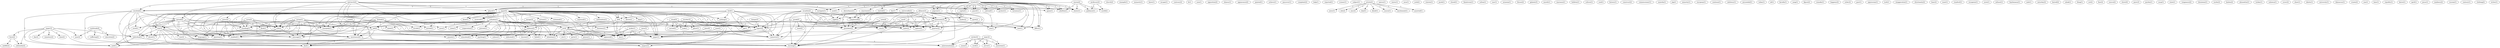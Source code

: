 digraph G {
  patriarch [ label="patriarch(2)" ];
  instigate [ label="instigate(1)" ];
  used [ label="used(1)" ];
  resulted [ label="resulted(2)" ];
  name [ label="name(1)" ];
  game [ label="game(1)" ];
  rule [ label="rule(2)" ];
  invited [ label="invited(1)" ];
  flock [ label="flock(1)" ];
  rebellion [ label="rebellion(1)" ];
  invade [ label="invade(1)" ];
  save [ label="save(1)" ];
  shows [ label="shows(1)" ];
  played [ label="played(1)" ];
  church [ label="church(2)" ];
  example [ label="example(1)" ];
  istanbul [ label="istanbul(1)" ];
  disturbance [ label="disturbance(1)" ];
  enactment [ label="enactment(1)" ];
  started [ label="started(1)" ];
  bay [ label="bay(1)" ];
  pogrom [ label="pogrom(1)" ];
  capital [ label="capital(1)" ];
  guard [ label="guard(1)" ];
  railroad [ label="railroad(1)" ];
  protect [ label="protect(1)" ];
  terminus [ label="terminus(1)" ];
  community [ label="community(5)" ];
  sea [ label="sea(1)" ];
  sent [ label="sent(1)" ];
  effect [ label="effect(1)" ];
  monastir [ label="monastir(1)" ];
  knew [ label="knew(1)" ];
  escape [ label="escape(1)" ];
  contrary [ label="contrary(2)" ];
  fo [ label="fo(1)" ];
  asia [ label="asia(1)" ];
  anger [ label="anger(3)" ];
  burn [ label="burn(2)" ];
  day [ label="day(2)" ];
  cemetery [ label="cemetery(2)" ];
  time [ label="time(2)" ];
  solemnity [ label="solemnity(2)" ];
  individual [ label="individual(1)" ];
  mob [ label="mob(1)" ];
  year [ label="year(2)" ];
  burning [ label="burning(1)" ];
  opposition [ label="opposition(2)" ];
  egypt [ label="egypt(1)" ];
  espousal [ label="espousal(1)" ];
  nationalism [ label="nationalism(1)" ];
  desire [ label="desire(1)" ];
  beg [ label="beg(1)" ];
  press [ label="press(2)" ];
  instant [ label="instant(1)" ];
  contained [ label="contained(1)" ];
  nothing [ label="nothing(1)" ];
  spread [ label="spread(2)" ];
  draw [ label="draw(1)" ];
  received [ label="received(1)" ];
  violence [ label="violence(2)" ];
  el [ label="el(4)" ];
  way [ label="way(3)" ];
  question [ label="question(1)" ];
  led [ label="led(2)" ];
  language [ label="language(1)" ];
  pp [ label="pp(1)" ];
  enabled [ label="enabled(1)" ];
  sir [ label="sir(4)" ];
  attention [ label="attention(1)" ];
  report [ label="report(4)" ];
  semestre [ label="semestre(1)" ];
  assistance [ label="assistance(2)" ];
  standing [ label="standing(1)" ];
  appeared [ label="appeared(1)" ];
  monopoly [ label="monopoly(1)" ];
  lies [ label="lies(1)" ];
  message [ label="message(1)" ];
  find [ label="find(1)" ];
  paper [ label="paper(1)" ];
  ohanus [ label="ohanus(1)" ];
  appearance [ label="appearance(2)" ];
  painted [ label="painted(1)" ];
  achieve [ label="achieve(1)" ];
  passover [ label="passover(1)" ];
  complaint [ label="complaint(2)" ];
  help [ label="help(1)" ];
  reported [ label="reported(1)" ];
  cromer [ label="cromer(1)" ];
  subject [ label="subject(1)" ];
  article [ label="article(2)" ];
  news [ label="news(1)" ];
  edu [ label="edu(2)" ];
  uiuc [ label="uiuc(2)" ];
  deal [ label="deal(1)" ];
  blood [ label="blood(1)" ];
  course [ label="course(1)" ];
  excitement [ label="excitement(1)" ];
  asserted [ label="asserted(1)" ];
  speros [ label="speros(1)" ];
  exists [ label="exists(1)" ];
  sera [ label="sera(1)" ];
  york [ label="york(2)" ];
  orthodox [ label="orthodox(1)" ];
  stem [ label="stem(1)" ];
  cooperation [ label="cooperation(1)" ];
  prevent [ label="prevent(1)" ];
  failed [ label="failed(1)" ];
  reduce [ label="reduce(1)" ];
  punish [ label="punish(1)" ];
  stimulated [ label="stimulated(1)" ];
  indicated [ label="indicated(1)" ];
  anything [ label="anything(1)" ];
  tension [ label="tension(1)" ];
  business [ label="business(1)" ];
  statute [ label="statute(1)" ];
  jacob [ label="jacob(1)" ];
  closed [ label="closed(1)" ];
  fanaticism [ label="fanaticism(1)" ];
  sultan [ label="sultan(1)" ];
  czar [ label="czar(1)" ];
  alliance [ label="alliance(3)" ];
  leader [ label="leader(2)" ];
  spirit [ label="spirit(2)" ];
  night [ label="night(2)" ];
  complained [ label="complained(2)" ];
  quarter [ label="quarter(2)" ];
  replica [ label="replica(2)" ];
  habit [ label="habit(2)" ];
  president [ label="president(2)" ];
  city [ label="city(2)" ];
  armenia [ label="armenia(1)" ];
  thrace [ label="thrace(2)" ];
  galante [ label="galante(3)" ];
  istanbul [ label="istanbul(1)" ];
  mouth [ label="mouth(1)" ];
  marmara [ label="marmara(1)" ];
  bulletin [ label="bulletin(1)" ];
  culture [ label="culture(1)" ];
  soul [ label="soul(1)" ];
  history [ label="history(1)" ];
  ritual [ label="ritual(3)" ];
  took [ label="took(1)" ];
  place [ label="place(1)" ];
  carried [ label="carried(1)" ];
  empire [ label="empire(3)" ];
  murder [ label="murder(3)" ];
  universelle [ label="universelle(2)" ];
  construct [ label="construct(2)" ];
  commissioner [ label="commissioner(1)" ];
  word [ label="word(1)" ];
  divert [ label="divert(1)" ];
  anatolia [ label="anatolia(1)" ];
  ptg [ label="ptg(1)" ];
  minority [ label="minority(1)" ];
  european [ label="european(1)" ];
  lord [ label="lord(1)" ];
  israelite [ label="israelite(2)" ];
  continue [ label="continue(1)" ];
  salisbury [ label="salisbury(1)" ];
  middle [ label="middle(2)" ];
  proceeded [ label="proceeded(1)" ];
  today [ label="today(1)" ];
  egypt [ label="egypt(4)" ];
  syrian [ label="syrian(1)" ];
  ed [ label="ed(1)" ];
  kavalla [ label="kavalla(1)" ];
  syria [ label="syria(2)" ];
  sang [ label="sang(1)" ];
  figure [ label="figure(2)" ];
  british [ label="british(1)" ];
  romaiko [ label="romaiko(1)" ];
  war [ label="war(2)" ];
  extermination [ label="extermination(2)" ];
  happens [ label="happens(2)" ];
  order [ label="order(2)" ];
  past [ label="past(1)" ];
  morea [ label="morea(2)" ];
  jubilance [ label="jubilance(1)" ];
  world [ label="world(2)" ];
  tiempo [ label="tiempo(3)" ];
  appressian [ label="appressian(1)" ];
  turk [ label="turk(1)" ];
  exaggeration [ label="exaggeration(1)" ];
  christianity [ label="christianity(2)" ];
  professor [ label="professor(2)" ];
  hear [ label="hear(2)" ];
  want [ label="want(1)" ];
  stanford [ label="stanford(1)" ];
  recognize [ label="recognize(1)" ];
  serie [ label="serie(1)" ];
  sefunot [ label="sefunot(1)" ];
  haydarpasa [ label="haydarpasa(1)" ];
  zmb [ label="zmb(1)" ];
  saturday [ label="saturday(2)" ];
  hatred [ label="hatred(2)" ];
  etc [ label="etc(1)" ];
  party [ label="party(1)" ];
  poison [ label="poison(1)" ];
  sahak [ label="sahak(1)" ];
  serdar [ label="serdar(2)" ];
  zuma [ label="zuma(1)" ];
  work [ label="work(1)" ];
  mountain [ label="mountain(1)" ];
  serve [ label="serve(1)" ];
  arab [ label="arab(4)" ];
  thing [ label="thing(1)" ];
  europe [ label="europe(3)" ];
  cut [ label="cut(2)" ];
  aiu [ label="aiu(4)" ];
  fear [ label="fear(2)" ];
  arabic [ label="arabic(1)" ];
  source [ label="source(2)" ];
  christ [ label="christ(4)" ];
  paris [ label="paris(3)" ];
  pardon [ label="pardon(1)" ];
  uucp [ label="uucp(1)" ];
  state [ label="state(1)" ];
  vengeance [ label="vengeance(2)" ];
  deuxieme [ label="deuxieme(1)" ];
  works [ label="works(2)" ];
  corlu [ label="corlu(4)" ];
  cairo [ label="cairo(3)" ];
  landau [ label="landau(2)" ];
  argic [ label="argic(2)" ];
  alexandria [ label="alexandria(1)" ];
  turkey [ label="turkey(1)" ];
  multitude [ label="multitude(4)" ];
  execution [ label="execution(2)" ];
  suffering [ label="suffering(2)" ];
  salonica [ label="salonica(1)" ];
  cover [ label="cover(2)" ];
  shaw [ label="shaw(1)" ];
  skiotis [ label="skiotis(1)" ];
  university [ label="university(1)" ];
  damascus [ label="damascus(1)" ];
  greek [ label="greek(5)" ];
  went [ label="went(2)" ];
  create [ label="create(2)" ];
  uxa [ label="uxa(1)" ];
  baiu [ label="baiu(1)" ];
  republic [ label="republic(1)" ];
  beirut [ label="beirut(1)" ];
  april [ label="april(1)" ];
  jesus [ label="jesus(1)" ];
  madness [ label="madness(2)" ];
  russian [ label="russian(1)" ];
  century [ label="century(1)" ];
  clothing [ label="clothing(2)" ];
  writes [ label="writes(1)" ];
  jews [ label="jews(4)" ];
  june [ label="june(2)" ];
  patriarch -> instigate [ label="1" ];
  patriarch -> used [ label="1" ];
  patriarch -> resulted [ label="1" ];
  patriarch -> name [ label="1" ];
  patriarch -> game [ label="1" ];
  patriarch -> rule [ label="1" ];
  patriarch -> invited [ label="1" ];
  patriarch -> flock [ label="1" ];
  patriarch -> rebellion [ label="1" ];
  patriarch -> invade [ label="1" ];
  patriarch -> save [ label="1" ];
  patriarch -> shows [ label="1" ];
  patriarch -> played [ label="1" ];
  istanbul -> disturbance [ label="1" ];
  istanbul -> instigate [ label="1" ];
  istanbul -> enactment [ label="1" ];
  istanbul -> used [ label="1" ];
  istanbul -> started [ label="1" ];
  istanbul -> bay [ label="1" ];
  istanbul -> pogrom [ label="1" ];
  istanbul -> resulted [ label="1" ];
  istanbul -> capital [ label="1" ];
  istanbul -> guard [ label="1" ];
  istanbul -> railroad [ label="1" ];
  istanbul -> game [ label="1" ];
  istanbul -> protect [ label="1" ];
  istanbul -> terminus [ label="1" ];
  istanbul -> community [ label="1" ];
  istanbul -> sea [ label="1" ];
  istanbul -> rebellion [ label="1" ];
  istanbul -> sent [ label="1" ];
  istanbul -> shows [ label="1" ];
  istanbul -> effect [ label="1" ];
  istanbul -> played [ label="1" ];
  anger -> burn [ label="2" ];
  anger -> day [ label="2" ];
  anger -> cemetery [ label="2" ];
  anger -> time [ label="2" ];
  anger -> solemnity [ label="2" ];
  anger -> individual [ label="1" ];
  anger -> mob [ label="1" ];
  anger -> year [ label="2" ];
  anger -> burning [ label="1" ];
  egypt -> espousal [ label="1" ];
  egypt -> nationalism [ label="1" ];
  egypt -> desire [ label="1" ];
  egypt -> beg [ label="1" ];
  egypt -> press [ label="1" ];
  egypt -> instant [ label="1" ];
  egypt -> contained [ label="1" ];
  egypt -> nothing [ label="1" ];
  egypt -> spread [ label="1" ];
  egypt -> draw [ label="1" ];
  egypt -> received [ label="1" ];
  egypt -> violence [ label="1" ];
  egypt -> el [ label="1" ];
  egypt -> rule [ label="1" ];
  egypt -> way [ label="1" ];
  egypt -> question [ label="1" ];
  egypt -> led [ label="1" ];
  egypt -> language [ label="1" ];
  egypt -> pp [ label="1" ];
  egypt -> enabled [ label="1" ];
  egypt -> sir [ label="1" ];
  egypt -> attention [ label="1" ];
  egypt -> report [ label="2" ];
  egypt -> semestre [ label="1" ];
  egypt -> assistance [ label="1" ];
  egypt -> standing [ label="1" ];
  egypt -> appeared [ label="1" ];
  egypt -> monopoly [ label="1" ];
  egypt -> lies [ label="1" ];
  egypt -> message [ label="1" ];
  egypt -> find [ label="1" ];
  egypt -> paper [ label="1" ];
  article -> news [ label="1" ];
  article -> edu [ label="1" ];
  article -> uiuc [ label="1" ];
  article -> deal [ label="1" ];
  article -> blood [ label="1" ];
  article -> course [ label="1" ];
  article -> excitement [ label="1" ];
  article -> asserted [ label="1" ];
  orthodox -> stem [ label="1" ];
  orthodox -> cooperation [ label="1" ];
  orthodox -> name [ label="1" ];
  orthodox -> prevent [ label="1" ];
  orthodox -> violence [ label="1" ];
  orthodox -> failed [ label="1" ];
  orthodox -> rule [ label="1" ];
  orthodox -> reduce [ label="1" ];
  orthodox -> invited [ label="1" ];
  orthodox -> flock [ label="1" ];
  orthodox -> led [ label="1" ];
  orthodox -> punish [ label="1" ];
  orthodox -> stimulated [ label="1" ];
  orthodox -> invade [ label="1" ];
  orthodox -> save [ label="1" ];
  orthodox -> indicated [ label="1" ];
  orthodox -> anything [ label="1" ];
  orthodox -> tension [ label="1" ];
  orthodox -> business [ label="1" ];
  alliance -> leader [ label="2" ];
  alliance -> spirit [ label="2" ];
  alliance -> night [ label="2" ];
  alliance -> pp [ label="1" ];
  alliance -> complained [ label="2" ];
  alliance -> community [ label="2" ];
  alliance -> report [ label="1" ];
  alliance -> semestre [ label="1" ];
  alliance -> quarter [ label="2" ];
  alliance -> replica [ label="2" ];
  alliance -> habit [ label="2" ];
  alliance -> president [ label="2" ];
  alliance -> city [ label="2" ];
  alliance -> burning [ label="2" ];
  press -> rule [ label="1" ];
  press -> question [ label="1" ];
  press -> enabled [ label="1" ];
  press -> message [ label="1" ];
  istanbul -> pogrom [ label="1" ];
  istanbul -> resulted [ label="1" ];
  istanbul -> capital [ label="1" ];
  istanbul -> guard [ label="1" ];
  istanbul -> railroad [ label="1" ];
  istanbul -> game [ label="1" ];
  istanbul -> protect [ label="1" ];
  istanbul -> terminus [ label="1" ];
  istanbul -> community [ label="1" ];
  istanbul -> sea [ label="1" ];
  istanbul -> rebellion [ label="1" ];
  istanbul -> sent [ label="1" ];
  istanbul -> shows [ label="1" ];
  istanbul -> effect [ label="1" ];
  istanbul -> played [ label="1" ];
  ritual -> took [ label="1" ];
  ritual -> place [ label="1" ];
  ritual -> carried [ label="1" ];
  ritual -> pp [ label="1" ];
  ritual -> report [ label="1" ];
  ritual -> semestre [ label="1" ];
  ritual -> assistance [ label="1" ];
  ritual -> empire [ label="1" ];
  murder -> took [ label="1" ];
  murder -> place [ label="1" ];
  murder -> carried [ label="1" ];
  murder -> pp [ label="1" ];
  murder -> report [ label="1" ];
  murder -> semestre [ label="1" ];
  murder -> assistance [ label="1" ];
  murder -> empire [ label="1" ];
  universelle -> night [ label="2" ];
  universelle -> pp [ label="1" ];
  universelle -> complained [ label="2" ];
  universelle -> community [ label="2" ];
  universelle -> report [ label="1" ];
  universelle -> semestre [ label="1" ];
  universelle -> quarter [ label="2" ];
  universelle -> replica [ label="2" ];
  universelle -> habit [ label="2" ];
  universelle -> president [ label="2" ];
  universelle -> city [ label="2" ];
  universelle -> burning [ label="2" ];
  resulted -> spread [ label="1" ];
  resulted -> way [ label="1" ];
  resulted -> word [ label="1" ];
  resulted -> individual [ label="1" ];
  resulted -> mob [ label="1" ];
  resulted -> divert [ label="1" ];
  resulted -> burning [ label="1" ];
  lord -> nothing [ label="1" ];
  lord -> draw [ label="1" ];
  lord -> received [ label="1" ];
  lord -> el [ label="1" ];
  lord -> sir [ label="1" ];
  lord -> attention [ label="1" ];
  lord -> report [ label="1" ];
  lord -> appeared [ label="1" ];
  lord -> lies [ label="1" ];
  lord -> paper [ label="1" ];
  israelite -> night [ label="2" ];
  israelite -> pp [ label="1" ];
  israelite -> complained [ label="2" ];
  israelite -> community [ label="2" ];
  israelite -> report [ label="1" ];
  israelite -> semestre [ label="1" ];
  israelite -> quarter [ label="2" ];
  israelite -> replica [ label="2" ];
  israelite -> habit [ label="2" ];
  israelite -> president [ label="2" ];
  israelite -> city [ label="2" ];
  israelite -> burning [ label="2" ];
  burn -> solemnity [ label="2" ];
  burn -> middle [ label="2" ];
  spread -> rule [ label="2" ];
  spread -> way [ label="1" ];
  spread -> question [ label="2" ];
  spread -> word [ label="1" ];
  spread -> enabled [ label="2" ];
  spread -> standing [ label="2" ];
  spread -> individual [ label="1" ];
  spread -> mob [ label="1" ];
  spread -> monopoly [ label="2" ];
  spread -> divert [ label="1" ];
  spread -> message [ label="2" ];
  spread -> burning [ label="1" ];
  egypt -> draw [ label="1" ];
  egypt -> received [ label="1" ];
  egypt -> violence [ label="1" ];
  egypt -> el [ label="1" ];
  egypt -> rule [ label="1" ];
  egypt -> way [ label="1" ];
  egypt -> question [ label="1" ];
  egypt -> led [ label="1" ];
  egypt -> language [ label="1" ];
  egypt -> pp [ label="1" ];
  egypt -> enabled [ label="1" ];
  egypt -> sir [ label="1" ];
  egypt -> attention [ label="1" ];
  egypt -> report [ label="2" ];
  egypt -> semestre [ label="1" ];
  egypt -> assistance [ label="1" ];
  egypt -> standing [ label="1" ];
  egypt -> appeared [ label="1" ];
  egypt -> monopoly [ label="1" ];
  egypt -> lies [ label="1" ];
  egypt -> message [ label="1" ];
  egypt -> find [ label="1" ];
  egypt -> paper [ label="1" ];
  syrian -> violence [ label="1" ];
  syrian -> rule [ label="1" ];
  syrian -> way [ label="1" ];
  syrian -> question [ label="1" ];
  syrian -> led [ label="1" ];
  syrian -> language [ label="1" ];
  syrian -> enabled [ label="1" ];
  syrian -> assistance [ label="1" ];
  syrian -> standing [ label="1" ];
  syrian -> monopoly [ label="1" ];
  syrian -> message [ label="1" ];
  syrian -> find [ label="1" ];
  violence -> failed [ label="1" ];
  violence -> reduce [ label="1" ];
  violence -> punish [ label="1" ];
  violence -> stimulated [ label="1" ];
  violence -> indicated [ label="1" ];
  violence -> anything [ label="1" ];
  violence -> tension [ label="1" ];
  syria -> rule [ label="1" ];
  syria -> way [ label="1" ];
  syria -> question [ label="1" ];
  syria -> led [ label="1" ];
  syria -> language [ label="1" ];
  syria -> enabled [ label="1" ];
  syria -> assistance [ label="1" ];
  syria -> standing [ label="1" ];
  syria -> monopoly [ label="1" ];
  syria -> message [ label="1" ];
  syria -> find [ label="1" ];
  el -> sir [ label="1" ];
  el -> attention [ label="1" ];
  el -> report [ label="3" ];
  el -> appeared [ label="1" ];
  el -> lies [ label="1" ];
  el -> paper [ label="1" ];
  british -> rule [ label="1" ];
  british -> question [ label="1" ];
  british -> enabled [ label="1" ];
  british -> sir [ label="1" ];
  british -> attention [ label="1" ];
  british -> report [ label="1" ];
  british -> standing [ label="1" ];
  british -> appeared [ label="1" ];
  british -> monopoly [ label="1" ];
  british -> lies [ label="1" ];
  british -> message [ label="1" ];
  british -> paper [ label="1" ];
  rule -> question [ label="1" ];
  rule -> enabled [ label="1" ];
  rule -> message [ label="1" ];
  way -> language [ label="1" ];
  way -> assistance [ label="1" ];
  way -> individual [ label="1" ];
  way -> war [ label="1" ];
  way -> mob [ label="1" ];
  way -> divert [ label="1" ];
  way -> burning [ label="1" ];
  way -> find [ label="1" ];
  way -> extermination [ label="1" ];
  morea -> jubilance [ label="1" ];
  morea -> rebellion [ label="1" ];
  morea -> shows [ label="1" ];
  morea -> played [ label="1" ];
  morea -> world [ label="1" ];
  led -> language [ label="1" ];
  led -> punish [ label="1" ];
  led -> stimulated [ label="1" ];
  led -> assistance [ label="1" ];
  led -> anything [ label="1" ];
  led -> find [ label="1" ];
  tiempo -> report [ label="2" ];
  professor -> jubilance [ label="1" ];
  professor -> world [ label="1" ];
  community -> sea [ label="1" ];
  community -> report [ label="2" ];
  community -> quarter [ label="2" ];
  community -> replica [ label="2" ];
  community -> sent [ label="1" ];
  community -> effect [ label="1" ];
  community -> habit [ label="2" ];
  community -> president [ label="2" ];
  community -> city [ label="2" ];
  community -> burning [ label="2" ];
  sir -> attention [ label="3" ];
  sir -> etc [ label="1" ];
  sir -> appeared [ label="3" ];
  sir -> party [ label="1" ];
  sir -> lies [ label="3" ];
  sir -> poison [ label="1" ];
  sir -> paper [ label="3" ];
  serdar -> zuma [ label="1" ];
  serdar -> work [ label="1" ];
  serdar -> mountain [ label="1" ];
  serdar -> serve [ label="1" ];
  serdar -> extermination [ label="1" ];
  arab -> assistance [ label="2" ];
  arab -> standing [ label="1" ];
  arab -> monopoly [ label="1" ];
  arab -> empire [ label="2" ];
  arab -> message [ label="1" ];
  europe -> individual [ label="1" ];
  europe -> sent [ label="1" ];
  europe -> mob [ label="1" ];
  europe -> divert [ label="1" ];
  europe -> effect [ label="1" ];
  europe -> burning [ label="1" ];
  report -> semestre [ label="1" ];
  report -> appeared [ label="1" ];
  report -> lies [ label="1" ];
  report -> paper [ label="1" ];
  aiu -> replica [ label="2" ];
  aiu -> habit [ label="2" ];
  aiu -> president [ label="2" ];
  aiu -> city [ label="2" ];
  aiu -> burning [ label="2" ];
  assistance -> empire [ label="1" ];
  assistance -> find [ label="1" ];
  arabic -> appeared [ label="1" ];
  arabic -> lies [ label="1" ];
  arabic -> find [ label="1" ];
  arabic -> paper [ label="1" ];
  individual -> mob [ label="1" ];
  individual -> burning [ label="1" ];
  corlu -> habit [ label="2" ];
  corlu -> president [ label="2" ];
  corlu -> city [ label="2" ];
  corlu -> burning [ label="2" ];
  war -> extermination [ label="1" ];
  cairo -> appeared [ label="1" ];
  cairo -> lies [ label="1" ];
  cairo -> paper [ label="1" ];
  argic -> work [ label="1" ];
  argic -> mountain [ label="1" ];
  argic -> serve [ label="1" ];
  argic -> extermination [ label="1" ];
  multitude -> execution [ label="2" ];
  multitude -> suffering [ label="2" ];
  multitude -> year [ label="2" ];
  greek -> habit [ label="2" ];
  greek -> business [ label="2" ];
  greek -> went [ label="1" ];
  greek -> president [ label="2" ];
  greek -> city [ label="2" ];
  greek -> burning [ label="2" ];
  greek -> find [ label="1" ];
  jews -> paper [ label="1" ];
  june -> paper [ label="1" ];
}
